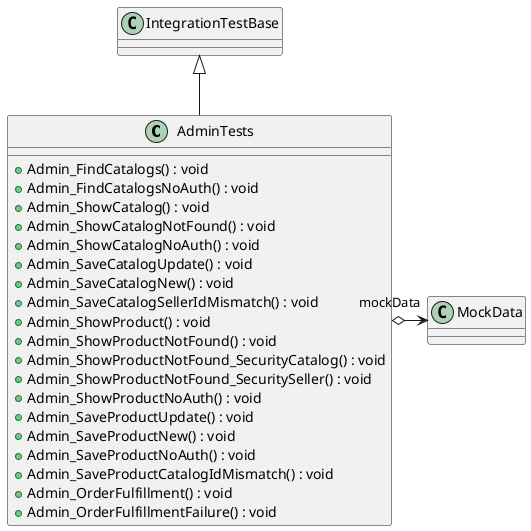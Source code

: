 @startuml
class AdminTests {
    + Admin_FindCatalogs() : void
    + Admin_FindCatalogsNoAuth() : void
    + Admin_ShowCatalog() : void
    + Admin_ShowCatalogNotFound() : void
    + Admin_ShowCatalogNoAuth() : void
    + Admin_SaveCatalogUpdate() : void
    + Admin_SaveCatalogNew() : void
    + Admin_SaveCatalogSellerIdMismatch() : void
    + Admin_ShowProduct() : void
    + Admin_ShowProductNotFound() : void
    + Admin_ShowProductNotFound_SecurityCatalog() : void
    + Admin_ShowProductNotFound_SecuritySeller() : void
    + Admin_ShowProductNoAuth() : void
    + Admin_SaveProductUpdate() : void
    + Admin_SaveProductNew() : void
    + Admin_SaveProductNoAuth() : void
    + Admin_SaveProductCatalogIdMismatch() : void
    + Admin_OrderFulfillment() : void
    + Admin_OrderFulfillmentFailure() : void
}
IntegrationTestBase <|-- AdminTests
AdminTests o-> "mockData" MockData
@enduml
